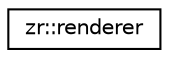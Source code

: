digraph "Graphical Class Hierarchy"
{
 // LATEX_PDF_SIZE
  edge [fontname="Helvetica",fontsize="10",labelfontname="Helvetica",labelfontsize="10"];
  node [fontname="Helvetica",fontsize="10",shape=record];
  rankdir="LR";
  Node0 [label="zr::renderer",height=0.2,width=0.4,color="black", fillcolor="white", style="filled",URL="$classzr_1_1renderer.html",tooltip=" "];
}
